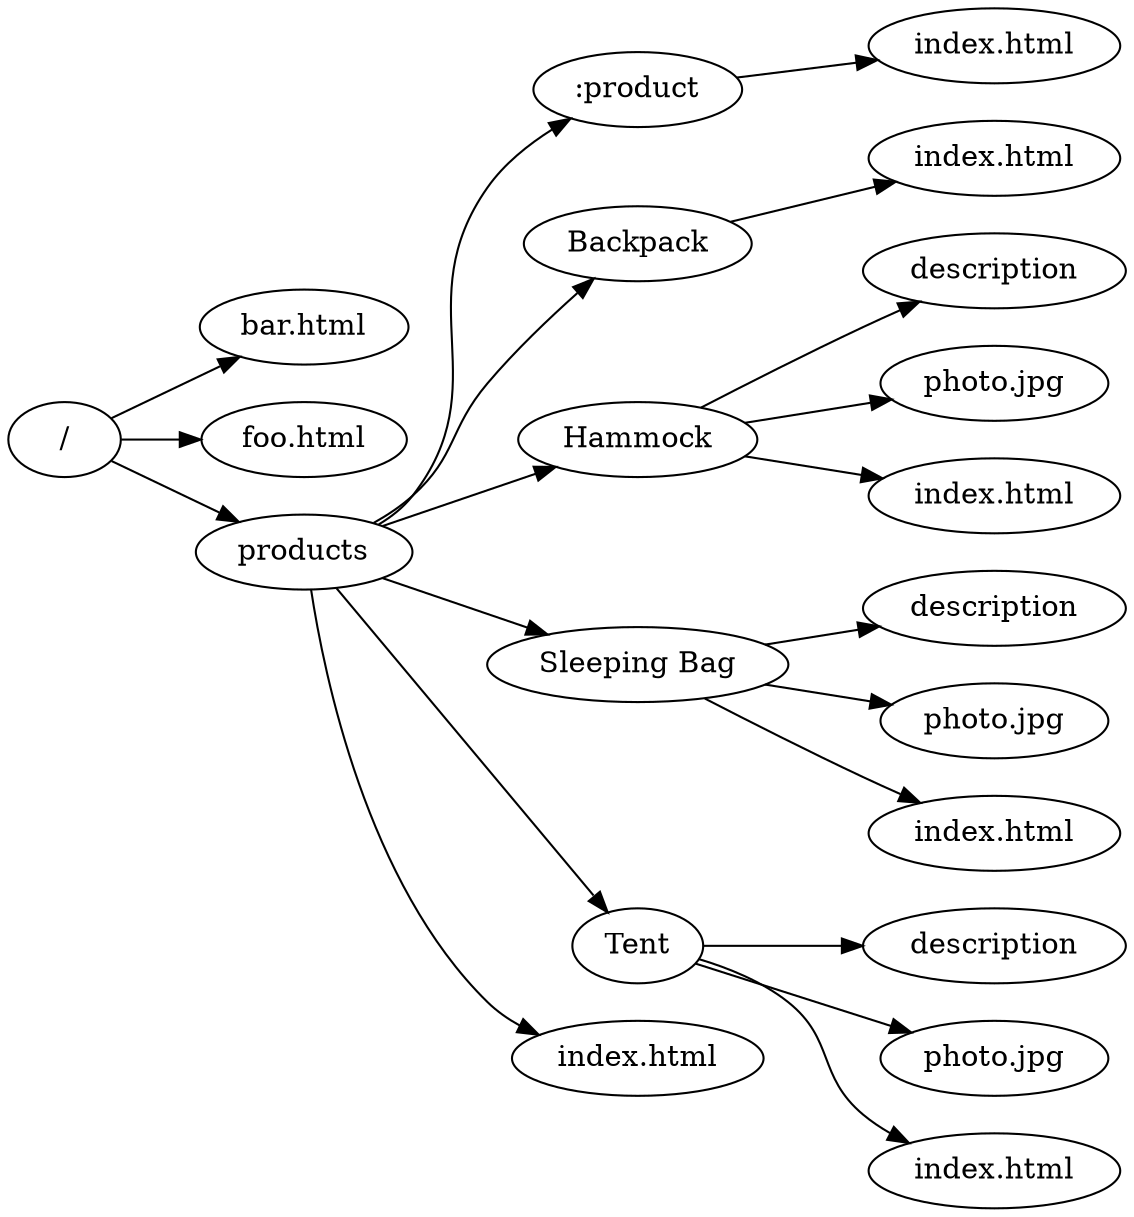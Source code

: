 digraph g {
  rankdir=LR;
  "" [label="/"];
  "" -> "/bar.html";
  "/bar.html" [label="bar.html"];
  "" -> "/foo.html";
  "/foo.html" [label="foo.html"];
  "" -> "/products";
  "/products" [label="products"];
  "/products" -> "/products/:product";
  "/products/:product" [label=":product"];
  "/products/:product" -> "/products/:product/index.html";
  "/products/:product/index.html" [label="index.html"];
  "/products" -> "/products/Backpack";
  "/products/Backpack" [label="Backpack"];
  "/products/Backpack" -> "/products/Backpack/index.html";
  "/products/Backpack/index.html" [label="index.html"];
  "/products" -> "/products/Hammock";
  "/products/Hammock" [label="Hammock"];
  "/products/Hammock" -> "/products/Hammock/description";
  "/products/Hammock/description" [label="description"];
  "/products/Hammock" -> "/products/Hammock/photo.jpg";
  "/products/Hammock/photo.jpg" [label="photo.jpg"];
  "/products/Hammock" -> "/products/Hammock/index.html";
  "/products/Hammock/index.html" [label="index.html"];
  "/products" -> "/products/Sleeping Bag";
  "/products/Sleeping Bag" [label="Sleeping Bag"];
  "/products/Sleeping Bag" -> "/products/Sleeping Bag/description";
  "/products/Sleeping Bag/description" [label="description"];
  "/products/Sleeping Bag" -> "/products/Sleeping Bag/photo.jpg";
  "/products/Sleeping Bag/photo.jpg" [label="photo.jpg"];
  "/products/Sleeping Bag" -> "/products/Sleeping Bag/index.html";
  "/products/Sleeping Bag/index.html" [label="index.html"];
  "/products" -> "/products/Tent";
  "/products/Tent" [label="Tent"];
  "/products/Tent" -> "/products/Tent/description";
  "/products/Tent/description" [label="description"];
  "/products/Tent" -> "/products/Tent/photo.jpg";
  "/products/Tent/photo.jpg" [label="photo.jpg"];
  "/products/Tent" -> "/products/Tent/index.html";
  "/products/Tent/index.html" [label="index.html"];
  "/products" -> "/products/index.html";
  "/products/index.html" [label="index.html"];
}
